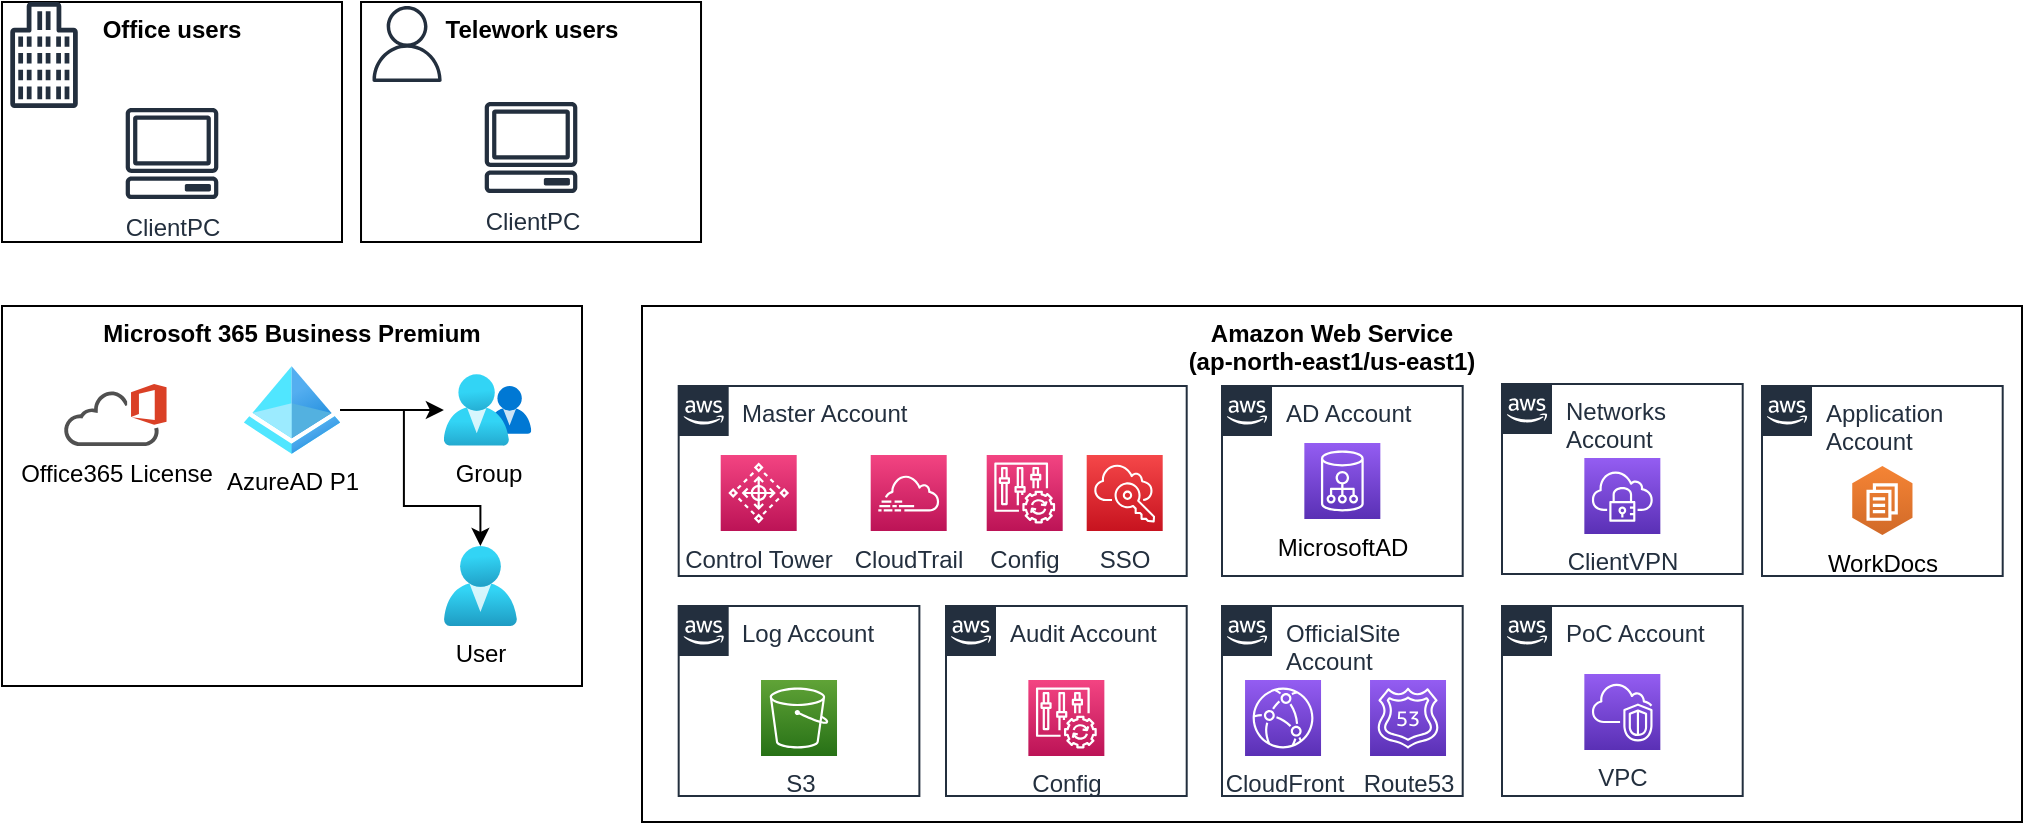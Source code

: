 <mxfile version="14.6.1" type="github">
  <diagram id="fq1feyS0N_w_WMwErcKN" name="ページ1">
    <mxGraphModel dx="1370" dy="640" grid="1" gridSize="10" guides="1" tooltips="1" connect="1" arrows="1" fold="1" page="1" pageScale="1" pageWidth="1169" pageHeight="827" math="0" shadow="0">
      <root>
        <mxCell id="0" />
        <mxCell id="1" parent="0" />
        <mxCell id="aPJKQu0TAGCKLEnm385m-48" value="&lt;b&gt;Office users&lt;/b&gt;" style="rounded=0;whiteSpace=wrap;html=1;align=center;verticalAlign=top;" vertex="1" parent="1">
          <mxGeometry x="50" y="70" width="170" height="120" as="geometry" />
        </mxCell>
        <mxCell id="aPJKQu0TAGCKLEnm385m-45" value="&lt;b&gt;Telework users&lt;/b&gt;" style="rounded=0;whiteSpace=wrap;html=1;align=center;verticalAlign=top;" vertex="1" parent="1">
          <mxGeometry x="229.51" y="70" width="170" height="120" as="geometry" />
        </mxCell>
        <mxCell id="aPJKQu0TAGCKLEnm385m-22" value="&lt;b&gt;Amazon Web Service&lt;br&gt;(ap-north-east1/us-east1)&lt;/b&gt;" style="rounded=0;whiteSpace=wrap;html=1;align=center;verticalAlign=top;" vertex="1" parent="1">
          <mxGeometry x="370" y="222" width="690" height="258" as="geometry" />
        </mxCell>
        <mxCell id="aPJKQu0TAGCKLEnm385m-9" value="&lt;b&gt;Microsoft 365 Business Premium&lt;/b&gt;" style="rounded=0;whiteSpace=wrap;html=1;align=center;verticalAlign=top;" vertex="1" parent="1">
          <mxGeometry x="50" y="222" width="290" height="190" as="geometry" />
        </mxCell>
        <mxCell id="aPJKQu0TAGCKLEnm385m-5" style="edgeStyle=orthogonalEdgeStyle;rounded=0;orthogonalLoop=1;jettySize=auto;html=1;" edge="1" parent="1" source="aPJKQu0TAGCKLEnm385m-1" target="aPJKQu0TAGCKLEnm385m-4">
          <mxGeometry relative="1" as="geometry" />
        </mxCell>
        <mxCell id="aPJKQu0TAGCKLEnm385m-8" style="edgeStyle=orthogonalEdgeStyle;rounded=0;orthogonalLoop=1;jettySize=auto;html=1;" edge="1" parent="1" source="aPJKQu0TAGCKLEnm385m-1" target="aPJKQu0TAGCKLEnm385m-3">
          <mxGeometry relative="1" as="geometry">
            <Array as="points">
              <mxPoint x="250.94" y="274" />
              <mxPoint x="250.94" y="322" />
            </Array>
          </mxGeometry>
        </mxCell>
        <mxCell id="aPJKQu0TAGCKLEnm385m-1" value="AzureAD P1" style="aspect=fixed;html=1;points=[];align=center;image;fontSize=12;image=img/lib/azure2/identity/Azure_Active_Directory.svg;" vertex="1" parent="1">
          <mxGeometry x="170.94" y="252" width="48.13" height="44" as="geometry" />
        </mxCell>
        <mxCell id="aPJKQu0TAGCKLEnm385m-2" value="Office365 License" style="pointerEvents=1;shadow=0;dashed=0;html=1;strokeColor=none;fillColor=#505050;labelPosition=center;verticalLabelPosition=bottom;outlineConnect=0;verticalAlign=top;align=center;shape=mxgraph.office.clouds.office_365;" vertex="1" parent="1">
          <mxGeometry x="80.94" y="261" width="51.33" height="31" as="geometry" />
        </mxCell>
        <mxCell id="aPJKQu0TAGCKLEnm385m-3" value="User" style="aspect=fixed;html=1;points=[];align=center;image;fontSize=12;image=img/lib/azure2/identity/Users.svg;" vertex="1" parent="1">
          <mxGeometry x="270.94" y="342" width="36.57" height="40" as="geometry" />
        </mxCell>
        <mxCell id="aPJKQu0TAGCKLEnm385m-15" value="Master Account" style="points=[[0,0],[0.25,0],[0.5,0],[0.75,0],[1,0],[1,0.25],[1,0.5],[1,0.75],[1,1],[0.75,1],[0.5,1],[0.25,1],[0,1],[0,0.75],[0,0.5],[0,0.25]];outlineConnect=0;gradientColor=none;html=1;whiteSpace=wrap;fontSize=12;fontStyle=0;shape=mxgraph.aws4.group;grIcon=mxgraph.aws4.group_aws_cloud_alt;strokeColor=#232F3E;verticalAlign=top;align=left;spacingLeft=30;fontColor=#232F3E;dashed=0;rounded=0;fillColor=#FFFFFF;" vertex="1" parent="1">
          <mxGeometry x="388.34" y="262" width="254.01" height="95" as="geometry" />
        </mxCell>
        <mxCell id="aPJKQu0TAGCKLEnm385m-16" value="Control Tower" style="points=[[0,0,0],[0.25,0,0],[0.5,0,0],[0.75,0,0],[1,0,0],[0,1,0],[0.25,1,0],[0.5,1,0],[0.75,1,0],[1,1,0],[0,0.25,0],[0,0.5,0],[0,0.75,0],[1,0.25,0],[1,0.5,0],[1,0.75,0]];points=[[0,0,0],[0.25,0,0],[0.5,0,0],[0.75,0,0],[1,0,0],[0,1,0],[0.25,1,0],[0.5,1,0],[0.75,1,0],[1,1,0],[0,0.25,0],[0,0.5,0],[0,0.75,0],[1,0.25,0],[1,0.5,0],[1,0.75,0]];outlineConnect=0;fontColor=#232F3E;gradientColor=#F34482;gradientDirection=north;fillColor=#BC1356;strokeColor=#ffffff;dashed=0;verticalLabelPosition=bottom;verticalAlign=top;align=center;html=1;fontSize=12;fontStyle=0;aspect=fixed;shape=mxgraph.aws4.resourceIcon;resIcon=mxgraph.aws4.control_tower;rounded=0;" vertex="1" parent="1">
          <mxGeometry x="409.35" y="296.5" width="38" height="38" as="geometry" />
        </mxCell>
        <mxCell id="aPJKQu0TAGCKLEnm385m-17" value="CloudTrail" style="points=[[0,0,0],[0.25,0,0],[0.5,0,0],[0.75,0,0],[1,0,0],[0,1,0],[0.25,1,0],[0.5,1,0],[0.75,1,0],[1,1,0],[0,0.25,0],[0,0.5,0],[0,0.75,0],[1,0.25,0],[1,0.5,0],[1,0.75,0]];points=[[0,0,0],[0.25,0,0],[0.5,0,0],[0.75,0,0],[1,0,0],[0,1,0],[0.25,1,0],[0.5,1,0],[0.75,1,0],[1,1,0],[0,0.25,0],[0,0.5,0],[0,0.75,0],[1,0.25,0],[1,0.5,0],[1,0.75,0]];outlineConnect=0;fontColor=#232F3E;gradientColor=#F34482;gradientDirection=north;fillColor=#BC1356;strokeColor=#ffffff;dashed=0;verticalLabelPosition=bottom;verticalAlign=top;align=center;html=1;fontSize=12;fontStyle=0;aspect=fixed;shape=mxgraph.aws4.resourceIcon;resIcon=mxgraph.aws4.cloudtrail;rounded=0;" vertex="1" parent="1">
          <mxGeometry x="484.35" y="296.5" width="38" height="38" as="geometry" />
        </mxCell>
        <mxCell id="aPJKQu0TAGCKLEnm385m-18" value="Config" style="points=[[0,0,0],[0.25,0,0],[0.5,0,0],[0.75,0,0],[1,0,0],[0,1,0],[0.25,1,0],[0.5,1,0],[0.75,1,0],[1,1,0],[0,0.25,0],[0,0.5,0],[0,0.75,0],[1,0.25,0],[1,0.5,0],[1,0.75,0]];points=[[0,0,0],[0.25,0,0],[0.5,0,0],[0.75,0,0],[1,0,0],[0,1,0],[0.25,1,0],[0.5,1,0],[0.75,1,0],[1,1,0],[0,0.25,0],[0,0.5,0],[0,0.75,0],[1,0.25,0],[1,0.5,0],[1,0.75,0]];outlineConnect=0;fontColor=#232F3E;gradientColor=#F34482;gradientDirection=north;fillColor=#BC1356;strokeColor=#ffffff;dashed=0;verticalLabelPosition=bottom;verticalAlign=top;align=center;html=1;fontSize=12;fontStyle=0;aspect=fixed;shape=mxgraph.aws4.resourceIcon;resIcon=mxgraph.aws4.config;rounded=0;" vertex="1" parent="1">
          <mxGeometry x="542.35" y="296.5" width="38" height="38" as="geometry" />
        </mxCell>
        <mxCell id="aPJKQu0TAGCKLEnm385m-19" value="SSO" style="points=[[0,0,0],[0.25,0,0],[0.5,0,0],[0.75,0,0],[1,0,0],[0,1,0],[0.25,1,0],[0.5,1,0],[0.75,1,0],[1,1,0],[0,0.25,0],[0,0.5,0],[0,0.75,0],[1,0.25,0],[1,0.5,0],[1,0.75,0]];outlineConnect=0;fontColor=#232F3E;gradientColor=#F54749;gradientDirection=north;fillColor=#C7131F;strokeColor=#ffffff;dashed=0;verticalLabelPosition=bottom;verticalAlign=top;align=center;html=1;fontSize=12;fontStyle=0;aspect=fixed;shape=mxgraph.aws4.resourceIcon;resIcon=mxgraph.aws4.single_sign_on;rounded=0;" vertex="1" parent="1">
          <mxGeometry x="592.35" y="296.5" width="38" height="38" as="geometry" />
        </mxCell>
        <mxCell id="aPJKQu0TAGCKLEnm385m-24" value="Log Account" style="points=[[0,0],[0.25,0],[0.5,0],[0.75,0],[1,0],[1,0.25],[1,0.5],[1,0.75],[1,1],[0.75,1],[0.5,1],[0.25,1],[0,1],[0,0.75],[0,0.5],[0,0.25]];outlineConnect=0;gradientColor=none;html=1;whiteSpace=wrap;fontSize=12;fontStyle=0;shape=mxgraph.aws4.group;grIcon=mxgraph.aws4.group_aws_cloud_alt;strokeColor=#232F3E;verticalAlign=top;align=left;spacingLeft=30;fontColor=#232F3E;dashed=0;rounded=0;fillColor=#FFFFFF;" vertex="1" parent="1">
          <mxGeometry x="388.34" y="372" width="120.35" height="95" as="geometry" />
        </mxCell>
        <mxCell id="aPJKQu0TAGCKLEnm385m-25" value="Audit Account" style="points=[[0,0],[0.25,0],[0.5,0],[0.75,0],[1,0],[1,0.25],[1,0.5],[1,0.75],[1,1],[0.75,1],[0.5,1],[0.25,1],[0,1],[0,0.75],[0,0.5],[0,0.25]];outlineConnect=0;gradientColor=none;html=1;whiteSpace=wrap;fontSize=12;fontStyle=0;shape=mxgraph.aws4.group;grIcon=mxgraph.aws4.group_aws_cloud_alt;strokeColor=#232F3E;verticalAlign=top;align=left;spacingLeft=30;fontColor=#232F3E;dashed=0;rounded=0;fillColor=#FFFFFF;" vertex="1" parent="1">
          <mxGeometry x="522" y="372" width="120.35" height="95" as="geometry" />
        </mxCell>
        <mxCell id="aPJKQu0TAGCKLEnm385m-26" value="S3" style="points=[[0,0,0],[0.25,0,0],[0.5,0,0],[0.75,0,0],[1,0,0],[0,1,0],[0.25,1,0],[0.5,1,0],[0.75,1,0],[1,1,0],[0,0.25,0],[0,0.5,0],[0,0.75,0],[1,0.25,0],[1,0.5,0],[1,0.75,0]];outlineConnect=0;fontColor=#232F3E;gradientColor=#60A337;gradientDirection=north;fillColor=#277116;strokeColor=#ffffff;dashed=0;verticalLabelPosition=bottom;verticalAlign=top;align=center;html=1;fontSize=12;fontStyle=0;aspect=fixed;shape=mxgraph.aws4.resourceIcon;resIcon=mxgraph.aws4.s3;rounded=0;" vertex="1" parent="1">
          <mxGeometry x="429.51" y="409" width="38" height="38" as="geometry" />
        </mxCell>
        <mxCell id="aPJKQu0TAGCKLEnm385m-30" value="OfficialSite Account" style="points=[[0,0],[0.25,0],[0.5,0],[0.75,0],[1,0],[1,0.25],[1,0.5],[1,0.75],[1,1],[0.75,1],[0.5,1],[0.25,1],[0,1],[0,0.75],[0,0.5],[0,0.25]];outlineConnect=0;gradientColor=none;html=1;whiteSpace=wrap;fontSize=12;fontStyle=0;shape=mxgraph.aws4.group;grIcon=mxgraph.aws4.group_aws_cloud_alt;strokeColor=#232F3E;verticalAlign=top;align=left;spacingLeft=30;fontColor=#232F3E;dashed=0;rounded=0;fillColor=#FFFFFF;" vertex="1" parent="1">
          <mxGeometry x="660" y="372" width="120.35" height="95" as="geometry" />
        </mxCell>
        <mxCell id="aPJKQu0TAGCKLEnm385m-32" value="CloudFront" style="points=[[0,0,0],[0.25,0,0],[0.5,0,0],[0.75,0,0],[1,0,0],[0,1,0],[0.25,1,0],[0.5,1,0],[0.75,1,0],[1,1,0],[0,0.25,0],[0,0.5,0],[0,0.75,0],[1,0.25,0],[1,0.5,0],[1,0.75,0]];outlineConnect=0;fontColor=#232F3E;gradientColor=#945DF2;gradientDirection=north;fillColor=#5A30B5;strokeColor=#ffffff;dashed=0;verticalLabelPosition=bottom;verticalAlign=top;align=center;html=1;fontSize=12;fontStyle=0;aspect=fixed;shape=mxgraph.aws4.resourceIcon;resIcon=mxgraph.aws4.cloudfront;rounded=0;" vertex="1" parent="1">
          <mxGeometry x="671.52" y="409" width="38" height="38" as="geometry" />
        </mxCell>
        <mxCell id="aPJKQu0TAGCKLEnm385m-33" value="Networks Account" style="points=[[0,0],[0.25,0],[0.5,0],[0.75,0],[1,0],[1,0.25],[1,0.5],[1,0.75],[1,1],[0.75,1],[0.5,1],[0.25,1],[0,1],[0,0.75],[0,0.5],[0,0.25]];outlineConnect=0;gradientColor=none;html=1;whiteSpace=wrap;fontSize=12;fontStyle=0;shape=mxgraph.aws4.group;grIcon=mxgraph.aws4.group_aws_cloud_alt;strokeColor=#232F3E;verticalAlign=top;align=left;spacingLeft=30;fontColor=#232F3E;dashed=0;rounded=0;fillColor=#FFFFFF;" vertex="1" parent="1">
          <mxGeometry x="800" y="261" width="120.35" height="95" as="geometry" />
        </mxCell>
        <mxCell id="aPJKQu0TAGCKLEnm385m-34" value="ClientVPN" style="points=[[0,0,0],[0.25,0,0],[0.5,0,0],[0.75,0,0],[1,0,0],[0,1,0],[0.25,1,0],[0.5,1,0],[0.75,1,0],[1,1,0],[0,0.25,0],[0,0.5,0],[0,0.75,0],[1,0.25,0],[1,0.5,0],[1,0.75,0]];outlineConnect=0;fontColor=#232F3E;gradientColor=#945DF2;gradientDirection=north;fillColor=#5A30B5;strokeColor=#ffffff;dashed=0;verticalLabelPosition=bottom;verticalAlign=top;align=center;html=1;fontSize=12;fontStyle=0;aspect=fixed;shape=mxgraph.aws4.resourceIcon;resIcon=mxgraph.aws4.client_vpn;rounded=0;" vertex="1" parent="1">
          <mxGeometry x="841.17" y="298" width="38" height="38" as="geometry" />
        </mxCell>
        <mxCell id="aPJKQu0TAGCKLEnm385m-36" value="AD Account" style="points=[[0,0],[0.25,0],[0.5,0],[0.75,0],[1,0],[1,0.25],[1,0.5],[1,0.75],[1,1],[0.75,1],[0.5,1],[0.25,1],[0,1],[0,0.75],[0,0.5],[0,0.25]];outlineConnect=0;gradientColor=none;html=1;whiteSpace=wrap;fontSize=12;fontStyle=0;shape=mxgraph.aws4.group;grIcon=mxgraph.aws4.group_aws_cloud_alt;strokeColor=#232F3E;verticalAlign=top;align=left;spacingLeft=30;fontColor=#232F3E;dashed=0;rounded=0;fillColor=#FFFFFF;" vertex="1" parent="1">
          <mxGeometry x="660" y="262" width="120.35" height="95" as="geometry" />
        </mxCell>
        <mxCell id="aPJKQu0TAGCKLEnm385m-39" value="&lt;span style=&quot;color: rgb(0 , 0 , 0)&quot;&gt;MicrosoftAD&lt;/span&gt;" style="points=[[0,0,0],[0.25,0,0],[0.5,0,0],[0.75,0,0],[1,0,0],[0,1,0],[0.25,1,0],[0.5,1,0],[0.75,1,0],[1,1,0],[0,0.25,0],[0,0.5,0],[0,0.75,0],[1,0.25,0],[1,0.5,0],[1,0.75,0]];outlineConnect=0;fontColor=#232F3E;gradientColor=#945DF2;gradientDirection=north;fillColor=#5A30B5;strokeColor=#ffffff;dashed=0;verticalLabelPosition=bottom;verticalAlign=top;align=center;html=1;fontSize=12;fontStyle=0;aspect=fixed;shape=mxgraph.aws4.resourceIcon;resIcon=mxgraph.aws4.cloud_directory;rounded=0;" vertex="1" parent="1">
          <mxGeometry x="701.17" y="290.5" width="38" height="38" as="geometry" />
        </mxCell>
        <mxCell id="aPJKQu0TAGCKLEnm385m-42" value="ClientPC" style="outlineConnect=0;fontColor=#232F3E;gradientColor=none;fillColor=#232F3E;strokeColor=none;dashed=0;verticalLabelPosition=bottom;verticalAlign=top;align=center;html=1;fontSize=12;fontStyle=0;aspect=fixed;pointerEvents=1;shape=mxgraph.aws4.client;rounded=0;" vertex="1" parent="1">
          <mxGeometry x="291.16" y="120" width="46.7" height="45.5" as="geometry" />
        </mxCell>
        <mxCell id="aPJKQu0TAGCKLEnm385m-44" value="" style="outlineConnect=0;fontColor=#232F3E;gradientColor=none;fillColor=#232F3E;strokeColor=none;dashed=0;verticalLabelPosition=bottom;verticalAlign=top;align=center;html=1;fontSize=12;fontStyle=0;aspect=fixed;pointerEvents=1;shape=mxgraph.aws4.user;rounded=0;" vertex="1" parent="1">
          <mxGeometry x="233.54" y="72" width="38" height="38" as="geometry" />
        </mxCell>
        <mxCell id="aPJKQu0TAGCKLEnm385m-47" value="" style="outlineConnect=0;fontColor=#232F3E;gradientColor=none;fillColor=#232F3E;strokeColor=none;dashed=0;verticalLabelPosition=bottom;verticalAlign=top;align=center;html=1;fontSize=12;fontStyle=0;aspect=fixed;pointerEvents=1;shape=mxgraph.aws4.office_building;rounded=0;" vertex="1" parent="1">
          <mxGeometry x="54.03" y="70" width="33.97" height="53" as="geometry" />
        </mxCell>
        <mxCell id="aPJKQu0TAGCKLEnm385m-49" value="ClientPC" style="outlineConnect=0;fontColor=#232F3E;gradientColor=none;fillColor=#232F3E;strokeColor=none;dashed=0;verticalLabelPosition=bottom;verticalAlign=top;align=center;html=1;fontSize=12;fontStyle=0;aspect=fixed;pointerEvents=1;shape=mxgraph.aws4.client;rounded=0;" vertex="1" parent="1">
          <mxGeometry x="111.65" y="123" width="46.7" height="45.5" as="geometry" />
        </mxCell>
        <mxCell id="aPJKQu0TAGCKLEnm385m-52" value="PoC Account" style="points=[[0,0],[0.25,0],[0.5,0],[0.75,0],[1,0],[1,0.25],[1,0.5],[1,0.75],[1,1],[0.75,1],[0.5,1],[0.25,1],[0,1],[0,0.75],[0,0.5],[0,0.25]];outlineConnect=0;gradientColor=none;html=1;whiteSpace=wrap;fontSize=12;fontStyle=0;shape=mxgraph.aws4.group;grIcon=mxgraph.aws4.group_aws_cloud_alt;strokeColor=#232F3E;verticalAlign=top;align=left;spacingLeft=30;fontColor=#232F3E;dashed=0;rounded=0;fillColor=#FFFFFF;" vertex="1" parent="1">
          <mxGeometry x="800" y="372" width="120.35" height="95" as="geometry" />
        </mxCell>
        <mxCell id="aPJKQu0TAGCKLEnm385m-54" value="Route53" style="points=[[0,0,0],[0.25,0,0],[0.5,0,0],[0.75,0,0],[1,0,0],[0,1,0],[0.25,1,0],[0.5,1,0],[0.75,1,0],[1,1,0],[0,0.25,0],[0,0.5,0],[0,0.75,0],[1,0.25,0],[1,0.5,0],[1,0.75,0]];outlineConnect=0;fontColor=#232F3E;gradientColor=#945DF2;gradientDirection=north;fillColor=#5A30B5;strokeColor=#ffffff;dashed=0;verticalLabelPosition=bottom;verticalAlign=top;align=center;html=1;fontSize=12;fontStyle=0;aspect=fixed;shape=mxgraph.aws4.resourceIcon;resIcon=mxgraph.aws4.route_53;rounded=0;" vertex="1" parent="1">
          <mxGeometry x="734.01" y="409" width="38" height="38" as="geometry" />
        </mxCell>
        <mxCell id="aPJKQu0TAGCKLEnm385m-55" value="VPC" style="points=[[0,0,0],[0.25,0,0],[0.5,0,0],[0.75,0,0],[1,0,0],[0,1,0],[0.25,1,0],[0.5,1,0],[0.75,1,0],[1,1,0],[0,0.25,0],[0,0.5,0],[0,0.75,0],[1,0.25,0],[1,0.5,0],[1,0.75,0]];outlineConnect=0;fontColor=#232F3E;gradientColor=#945DF2;gradientDirection=north;fillColor=#5A30B5;strokeColor=#ffffff;dashed=0;verticalLabelPosition=bottom;verticalAlign=top;align=center;html=1;fontSize=12;fontStyle=0;aspect=fixed;shape=mxgraph.aws4.resourceIcon;resIcon=mxgraph.aws4.vpc;rounded=0;" vertex="1" parent="1">
          <mxGeometry x="841.17" y="406" width="38" height="38" as="geometry" />
        </mxCell>
        <mxCell id="aPJKQu0TAGCKLEnm385m-56" value="Application Account" style="points=[[0,0],[0.25,0],[0.5,0],[0.75,0],[1,0],[1,0.25],[1,0.5],[1,0.75],[1,1],[0.75,1],[0.5,1],[0.25,1],[0,1],[0,0.75],[0,0.5],[0,0.25]];outlineConnect=0;gradientColor=none;html=1;whiteSpace=wrap;fontSize=12;fontStyle=0;shape=mxgraph.aws4.group;grIcon=mxgraph.aws4.group_aws_cloud_alt;strokeColor=#232F3E;verticalAlign=top;align=left;spacingLeft=30;fontColor=#232F3E;dashed=0;rounded=0;fillColor=#FFFFFF;" vertex="1" parent="1">
          <mxGeometry x="930" y="262" width="120.35" height="95" as="geometry" />
        </mxCell>
        <mxCell id="aPJKQu0TAGCKLEnm385m-57" value="WorkDocs" style="outlineConnect=0;dashed=0;verticalLabelPosition=bottom;verticalAlign=top;align=center;html=1;shape=mxgraph.aws3.workdocs;fillColor=#D16A28;gradientColor=#F58435;gradientDirection=north;rounded=0;" vertex="1" parent="1">
          <mxGeometry x="975.12" y="302" width="30.12" height="34.5" as="geometry" />
        </mxCell>
        <mxCell id="aPJKQu0TAGCKLEnm385m-4" value="Group" style="aspect=fixed;html=1;points=[];align=center;image;fontSize=12;image=img/lib/azure2/identity/Groups.svg;" vertex="1" parent="1">
          <mxGeometry x="270.94" y="256" width="43.71" height="36" as="geometry" />
        </mxCell>
        <mxCell id="aPJKQu0TAGCKLEnm385m-69" value="Config" style="points=[[0,0,0],[0.25,0,0],[0.5,0,0],[0.75,0,0],[1,0,0],[0,1,0],[0.25,1,0],[0.5,1,0],[0.75,1,0],[1,1,0],[0,0.25,0],[0,0.5,0],[0,0.75,0],[1,0.25,0],[1,0.5,0],[1,0.75,0]];points=[[0,0,0],[0.25,0,0],[0.5,0,0],[0.75,0,0],[1,0,0],[0,1,0],[0.25,1,0],[0.5,1,0],[0.75,1,0],[1,1,0],[0,0.25,0],[0,0.5,0],[0,0.75,0],[1,0.25,0],[1,0.5,0],[1,0.75,0]];outlineConnect=0;fontColor=#232F3E;gradientColor=#F34482;gradientDirection=north;fillColor=#BC1356;strokeColor=#ffffff;dashed=0;verticalLabelPosition=bottom;verticalAlign=top;align=center;html=1;fontSize=12;fontStyle=0;aspect=fixed;shape=mxgraph.aws4.resourceIcon;resIcon=mxgraph.aws4.config;rounded=0;" vertex="1" parent="1">
          <mxGeometry x="563.18" y="409" width="38" height="38" as="geometry" />
        </mxCell>
      </root>
    </mxGraphModel>
  </diagram>
</mxfile>
